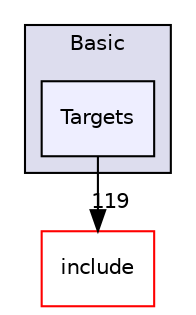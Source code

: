 digraph "lib/Basic/Targets" {
  bgcolor=transparent;
  compound=true
  node [ fontsize="10", fontname="Helvetica"];
  edge [ labelfontsize="10", labelfontname="Helvetica"];
  subgraph clusterdir_0f7174ec5d640e15f780daff1aba4c5a {
    graph [ bgcolor="#ddddee", pencolor="black", label="Basic" fontname="Helvetica", fontsize="10", URL="dir_0f7174ec5d640e15f780daff1aba4c5a.html"]
  dir_54978c9abc77d245cd5c3b89ad29c891 [shape=box, label="Targets", style="filled", fillcolor="#eeeeff", pencolor="black", URL="dir_54978c9abc77d245cd5c3b89ad29c891.html"];
  }
  dir_d44c64559bbebec7f509842c48db8b23 [shape=box label="include" color="red" URL="dir_d44c64559bbebec7f509842c48db8b23.html"];
  dir_54978c9abc77d245cd5c3b89ad29c891->dir_d44c64559bbebec7f509842c48db8b23 [headlabel="119", labeldistance=1.5 headhref="dir_000105_000001.html"];
}
